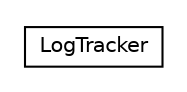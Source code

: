 #!/usr/local/bin/dot
#
# Class diagram 
# Generated by UMLGraph version R5_6-24-gf6e263 (http://www.umlgraph.org/)
#

digraph G {
	edge [fontname="Helvetica",fontsize=10,labelfontname="Helvetica",labelfontsize=10];
	node [fontname="Helvetica",fontsize=10,shape=plaintext];
	nodesep=0.25;
	ranksep=0.5;
	// org.universAAL.lddi.knx.devicemanager.util.LogTracker
	c823786 [label=<<table title="org.universAAL.lddi.knx.devicemanager.util.LogTracker" border="0" cellborder="1" cellspacing="0" cellpadding="2" port="p" href="./LogTracker.html">
		<tr><td><table border="0" cellspacing="0" cellpadding="1">
<tr><td align="center" balign="center"> LogTracker </td></tr>
		</table></td></tr>
		</table>>, URL="./LogTracker.html", fontname="Helvetica", fontcolor="black", fontsize=10.0];
}

